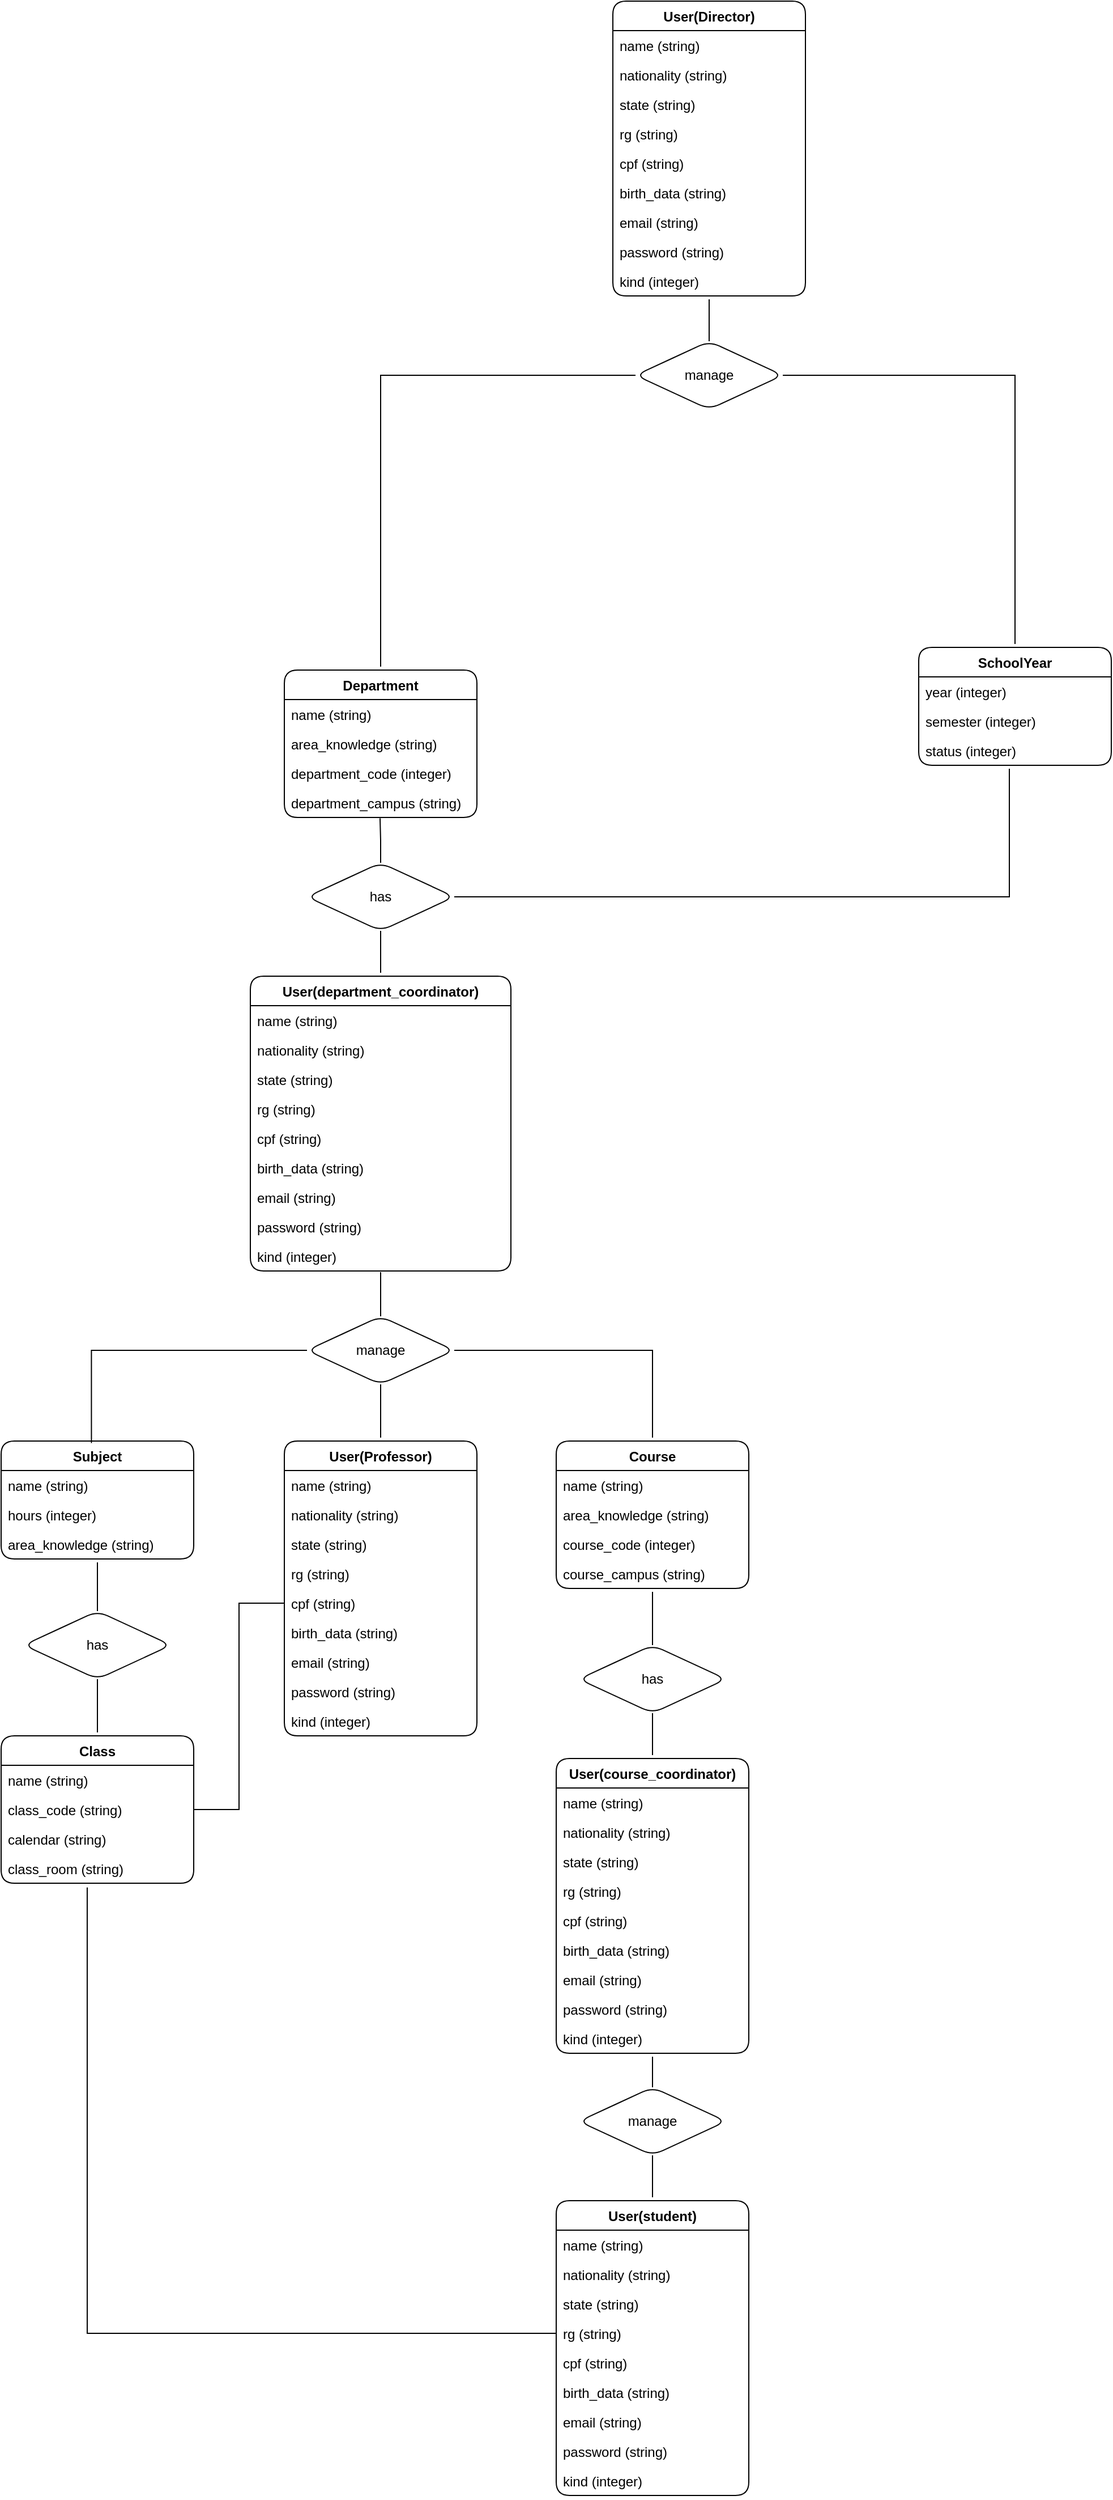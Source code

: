<mxfile version="17.1.3" type="gitlab">
  <diagram id="R2lEEEUBdFMjLlhIrx00" name="Page-1">
    <mxGraphModel dx="7090" dy="3385" grid="1" gridSize="10" guides="1" tooltips="1" connect="1" arrows="1" fold="1" page="1" pageScale="1" pageWidth="850" pageHeight="1100" math="0" shadow="0" extFonts="Permanent Marker^https://fonts.googleapis.com/css?family=Permanent+Marker">
      <root>
        <mxCell id="0" />
        <mxCell id="1" parent="0" />
        <mxCell id="RLwTHn5g89vVSfLyBo9W-1" style="edgeStyle=orthogonalEdgeStyle;rounded=0;orthogonalLoop=1;jettySize=auto;html=1;entryX=0.5;entryY=1;entryDx=0;entryDy=0;endArrow=none;endFill=0;" parent="1" source="RLwTHn5g89vVSfLyBo9W-3" target="RLwTHn5g89vVSfLyBo9W-43" edge="1">
          <mxGeometry relative="1" as="geometry" />
        </mxCell>
        <mxCell id="RLwTHn5g89vVSfLyBo9W-2" style="edgeStyle=orthogonalEdgeStyle;rounded=0;orthogonalLoop=1;jettySize=auto;html=1;endArrow=none;endFill=0;" parent="1" source="RLwTHn5g89vVSfLyBo9W-3" target="RLwTHn5g89vVSfLyBo9W-86" edge="1">
          <mxGeometry relative="1" as="geometry">
            <mxPoint x="-55" y="1940" as="targetPoint" />
          </mxGeometry>
        </mxCell>
        <mxCell id="RLwTHn5g89vVSfLyBo9W-3" value="User(course_coordinator)" style="swimlane;fontStyle=1;childLayout=stackLayout;horizontal=1;startSize=26;fillColor=none;horizontalStack=0;resizeParent=1;resizeParentMax=0;resizeLast=0;collapsible=1;marginBottom=0;verticalAlign=middle;perimeterSpacing=3;rounded=1;glass=0;shadow=0;sketch=0;" parent="1" vertex="1">
          <mxGeometry x="-140" y="1620" width="170" height="260" as="geometry">
            <mxRectangle x="-810" y="50" width="100" height="30" as="alternateBounds" />
          </mxGeometry>
        </mxCell>
        <mxCell id="RLwTHn5g89vVSfLyBo9W-4" value="name (string)" style="text;strokeColor=none;fillColor=none;align=left;verticalAlign=top;spacingLeft=4;spacingRight=4;overflow=hidden;rotatable=0;points=[[0,0.5],[1,0.5]];portConstraint=eastwest;" parent="RLwTHn5g89vVSfLyBo9W-3" vertex="1">
          <mxGeometry y="26" width="170" height="26" as="geometry" />
        </mxCell>
        <mxCell id="RLwTHn5g89vVSfLyBo9W-5" value="nationality (string)" style="text;strokeColor=none;fillColor=none;align=left;verticalAlign=top;spacingLeft=4;spacingRight=4;overflow=hidden;rotatable=0;points=[[0,0.5],[1,0.5]];portConstraint=eastwest;" parent="RLwTHn5g89vVSfLyBo9W-3" vertex="1">
          <mxGeometry y="52" width="170" height="26" as="geometry" />
        </mxCell>
        <mxCell id="RLwTHn5g89vVSfLyBo9W-6" value="state (string)" style="text;strokeColor=none;fillColor=none;align=left;verticalAlign=top;spacingLeft=4;spacingRight=4;overflow=hidden;rotatable=0;points=[[0,0.5],[1,0.5]];portConstraint=eastwest;" parent="RLwTHn5g89vVSfLyBo9W-3" vertex="1">
          <mxGeometry y="78" width="170" height="26" as="geometry" />
        </mxCell>
        <mxCell id="RLwTHn5g89vVSfLyBo9W-7" value="rg (string)" style="text;strokeColor=none;fillColor=none;align=left;verticalAlign=top;spacingLeft=4;spacingRight=4;overflow=hidden;rotatable=0;points=[[0,0.5],[1,0.5]];portConstraint=eastwest;" parent="RLwTHn5g89vVSfLyBo9W-3" vertex="1">
          <mxGeometry y="104" width="170" height="26" as="geometry" />
        </mxCell>
        <mxCell id="RLwTHn5g89vVSfLyBo9W-8" value="cpf (string)" style="text;strokeColor=none;fillColor=none;align=left;verticalAlign=top;spacingLeft=4;spacingRight=4;overflow=hidden;rotatable=0;points=[[0,0.5],[1,0.5]];portConstraint=eastwest;" parent="RLwTHn5g89vVSfLyBo9W-3" vertex="1">
          <mxGeometry y="130" width="170" height="26" as="geometry" />
        </mxCell>
        <mxCell id="RLwTHn5g89vVSfLyBo9W-9" value="birth_data (string)" style="text;strokeColor=none;fillColor=none;align=left;verticalAlign=top;spacingLeft=4;spacingRight=4;overflow=hidden;rotatable=0;points=[[0,0.5],[1,0.5]];portConstraint=eastwest;" parent="RLwTHn5g89vVSfLyBo9W-3" vertex="1">
          <mxGeometry y="156" width="170" height="26" as="geometry" />
        </mxCell>
        <mxCell id="RLwTHn5g89vVSfLyBo9W-10" value="email (string)" style="text;strokeColor=none;fillColor=none;align=left;verticalAlign=top;spacingLeft=4;spacingRight=4;overflow=hidden;rotatable=0;points=[[0,0.5],[1,0.5]];portConstraint=eastwest;" parent="RLwTHn5g89vVSfLyBo9W-3" vertex="1">
          <mxGeometry y="182" width="170" height="26" as="geometry" />
        </mxCell>
        <mxCell id="RLwTHn5g89vVSfLyBo9W-11" value="password (string)" style="text;strokeColor=none;fillColor=none;align=left;verticalAlign=top;spacingLeft=4;spacingRight=4;overflow=hidden;rotatable=0;points=[[0,0.5],[1,0.5]];portConstraint=eastwest;" parent="RLwTHn5g89vVSfLyBo9W-3" vertex="1">
          <mxGeometry y="208" width="170" height="26" as="geometry" />
        </mxCell>
        <mxCell id="RLwTHn5g89vVSfLyBo9W-12" value="kind (integer)" style="text;strokeColor=none;fillColor=none;align=left;verticalAlign=top;spacingLeft=4;spacingRight=4;overflow=hidden;rotatable=0;points=[[0,0.5],[1,0.5]];portConstraint=eastwest;" parent="RLwTHn5g89vVSfLyBo9W-3" vertex="1">
          <mxGeometry y="234" width="170" height="26" as="geometry" />
        </mxCell>
        <mxCell id="RLwTHn5g89vVSfLyBo9W-13" style="edgeStyle=orthogonalEdgeStyle;rounded=0;orthogonalLoop=1;jettySize=auto;html=1;endArrow=none;endFill=0;" parent="1" source="RLwTHn5g89vVSfLyBo9W-14" target="RLwTHn5g89vVSfLyBo9W-43" edge="1">
          <mxGeometry relative="1" as="geometry">
            <mxPoint x="-215" y="1340" as="targetPoint" />
          </mxGeometry>
        </mxCell>
        <mxCell id="RLwTHn5g89vVSfLyBo9W-14" value="Course" style="swimlane;fontStyle=1;childLayout=stackLayout;horizontal=1;startSize=26;fillColor=none;horizontalStack=0;resizeParent=1;resizeParentMax=0;resizeLast=0;collapsible=1;marginBottom=0;verticalAlign=middle;perimeterSpacing=3;rounded=1;glass=0;shadow=0;sketch=0;" parent="1" vertex="1">
          <mxGeometry x="-140" y="1340" width="170" height="130" as="geometry">
            <mxRectangle x="-730" y="120" width="60" height="26" as="alternateBounds" />
          </mxGeometry>
        </mxCell>
        <mxCell id="RLwTHn5g89vVSfLyBo9W-15" value="name (string)" style="text;strokeColor=none;fillColor=none;align=left;verticalAlign=top;spacingLeft=4;spacingRight=4;overflow=hidden;rotatable=0;points=[[0,0.5],[1,0.5]];portConstraint=eastwest;" parent="RLwTHn5g89vVSfLyBo9W-14" vertex="1">
          <mxGeometry y="26" width="170" height="26" as="geometry" />
        </mxCell>
        <mxCell id="RLwTHn5g89vVSfLyBo9W-16" value="area_knowledge (string)" style="text;strokeColor=none;fillColor=none;align=left;verticalAlign=top;spacingLeft=4;spacingRight=4;overflow=hidden;rotatable=0;points=[[0,0.5],[1,0.5]];portConstraint=eastwest;" parent="RLwTHn5g89vVSfLyBo9W-14" vertex="1">
          <mxGeometry y="52" width="170" height="26" as="geometry" />
        </mxCell>
        <mxCell id="RLwTHn5g89vVSfLyBo9W-17" value="course_code (integer)" style="text;strokeColor=none;fillColor=none;align=left;verticalAlign=top;spacingLeft=4;spacingRight=4;overflow=hidden;rotatable=0;points=[[0,0.5],[1,0.5]];portConstraint=eastwest;" parent="RLwTHn5g89vVSfLyBo9W-14" vertex="1">
          <mxGeometry y="78" width="170" height="26" as="geometry" />
        </mxCell>
        <mxCell id="RLwTHn5g89vVSfLyBo9W-18" value="course_campus (string)" style="text;strokeColor=none;fillColor=none;align=left;verticalAlign=top;spacingLeft=4;spacingRight=4;overflow=hidden;rotatable=0;points=[[0,0.5],[1,0.5]];portConstraint=eastwest;" parent="RLwTHn5g89vVSfLyBo9W-14" vertex="1">
          <mxGeometry y="104" width="170" height="26" as="geometry" />
        </mxCell>
        <mxCell id="J4JI8BgiIcKV2Zqx2X6G-41" style="edgeStyle=orthogonalEdgeStyle;rounded=0;orthogonalLoop=1;jettySize=auto;html=1;entryX=1;entryY=0.5;entryDx=0;entryDy=0;endArrow=none;endFill=0;" edge="1" parent="1" source="RLwTHn5g89vVSfLyBo9W-20" target="RLwTHn5g89vVSfLyBo9W-72">
          <mxGeometry relative="1" as="geometry">
            <Array as="points">
              <mxPoint x="260" y="860" />
            </Array>
          </mxGeometry>
        </mxCell>
        <mxCell id="RLwTHn5g89vVSfLyBo9W-20" value="SchoolYear" style="swimlane;fontStyle=1;childLayout=stackLayout;horizontal=1;startSize=26;fillColor=none;horizontalStack=0;resizeParent=1;resizeParentMax=0;resizeLast=0;collapsible=1;marginBottom=0;verticalAlign=middle;perimeterSpacing=3;rounded=1;glass=0;shadow=0;sketch=0;" parent="1" vertex="1">
          <mxGeometry x="180" y="640" width="170" height="104" as="geometry">
            <mxRectangle x="-730" y="120" width="60" height="26" as="alternateBounds" />
          </mxGeometry>
        </mxCell>
        <mxCell id="RLwTHn5g89vVSfLyBo9W-21" value="year (integer)" style="text;strokeColor=none;fillColor=none;align=left;verticalAlign=top;spacingLeft=4;spacingRight=4;overflow=hidden;rotatable=0;points=[[0,0.5],[1,0.5]];portConstraint=eastwest;" parent="RLwTHn5g89vVSfLyBo9W-20" vertex="1">
          <mxGeometry y="26" width="170" height="26" as="geometry" />
        </mxCell>
        <mxCell id="RLwTHn5g89vVSfLyBo9W-22" value="semester (integer)" style="text;strokeColor=none;fillColor=none;align=left;verticalAlign=top;spacingLeft=4;spacingRight=4;overflow=hidden;rotatable=0;points=[[0,0.5],[1,0.5]];portConstraint=eastwest;" parent="RLwTHn5g89vVSfLyBo9W-20" vertex="1">
          <mxGeometry y="52" width="170" height="26" as="geometry" />
        </mxCell>
        <mxCell id="RLwTHn5g89vVSfLyBo9W-23" value="status (integer)" style="text;strokeColor=none;fillColor=none;align=left;verticalAlign=top;spacingLeft=4;spacingRight=4;overflow=hidden;rotatable=0;points=[[0,0.5],[1,0.5]];portConstraint=eastwest;" parent="RLwTHn5g89vVSfLyBo9W-20" vertex="1">
          <mxGeometry y="78" width="170" height="26" as="geometry" />
        </mxCell>
        <mxCell id="RLwTHn5g89vVSfLyBo9W-24" value="Department" style="swimlane;fontStyle=1;childLayout=stackLayout;horizontal=1;startSize=26;fillColor=none;horizontalStack=0;resizeParent=1;resizeParentMax=0;resizeLast=0;collapsible=1;marginBottom=0;verticalAlign=middle;perimeterSpacing=3;rounded=1;glass=0;shadow=0;sketch=0;" parent="1" vertex="1">
          <mxGeometry x="-380" y="660" width="170" height="130" as="geometry">
            <mxRectangle x="-810" y="50" width="100" height="30" as="alternateBounds" />
          </mxGeometry>
        </mxCell>
        <mxCell id="RLwTHn5g89vVSfLyBo9W-25" value="name (string)" style="text;strokeColor=none;fillColor=none;align=left;verticalAlign=top;spacingLeft=4;spacingRight=4;overflow=hidden;rotatable=0;points=[[0,0.5],[1,0.5]];portConstraint=eastwest;" parent="RLwTHn5g89vVSfLyBo9W-24" vertex="1">
          <mxGeometry y="26" width="170" height="26" as="geometry" />
        </mxCell>
        <mxCell id="RLwTHn5g89vVSfLyBo9W-26" value="area_knowledge (string)" style="text;strokeColor=none;fillColor=none;align=left;verticalAlign=top;spacingLeft=4;spacingRight=4;overflow=hidden;rotatable=0;points=[[0,0.5],[1,0.5]];portConstraint=eastwest;" parent="RLwTHn5g89vVSfLyBo9W-24" vertex="1">
          <mxGeometry y="52" width="170" height="26" as="geometry" />
        </mxCell>
        <mxCell id="RLwTHn5g89vVSfLyBo9W-27" value="department_code (integer)" style="text;strokeColor=none;fillColor=none;align=left;verticalAlign=top;spacingLeft=4;spacingRight=4;overflow=hidden;rotatable=0;points=[[0,0.5],[1,0.5]];portConstraint=eastwest;" parent="RLwTHn5g89vVSfLyBo9W-24" vertex="1">
          <mxGeometry y="78" width="170" height="26" as="geometry" />
        </mxCell>
        <mxCell id="RLwTHn5g89vVSfLyBo9W-28" value="department_campus (string)" style="text;strokeColor=none;fillColor=none;align=left;verticalAlign=top;spacingLeft=4;spacingRight=4;overflow=hidden;rotatable=0;points=[[0,0.5],[1,0.5]];portConstraint=eastwest;" parent="RLwTHn5g89vVSfLyBo9W-24" vertex="1">
          <mxGeometry y="104" width="170" height="26" as="geometry" />
        </mxCell>
        <mxCell id="RLwTHn5g89vVSfLyBo9W-29" style="edgeStyle=orthogonalEdgeStyle;rounded=0;orthogonalLoop=1;jettySize=auto;html=1;endArrow=none;endFill=0;" parent="1" source="RLwTHn5g89vVSfLyBo9W-30" target="RLwTHn5g89vVSfLyBo9W-84" edge="1">
          <mxGeometry relative="1" as="geometry">
            <mxPoint x="-545" y="1480" as="targetPoint" />
          </mxGeometry>
        </mxCell>
        <mxCell id="RLwTHn5g89vVSfLyBo9W-30" value="Subject" style="swimlane;fontStyle=1;childLayout=stackLayout;horizontal=1;startSize=26;fillColor=none;horizontalStack=0;resizeParent=1;resizeParentMax=0;resizeLast=0;collapsible=1;marginBottom=0;verticalAlign=middle;perimeterSpacing=3;rounded=1;glass=0;shadow=0;sketch=0;" parent="1" vertex="1">
          <mxGeometry x="-630" y="1340" width="170" height="104" as="geometry">
            <mxRectangle x="-810" y="50" width="100" height="30" as="alternateBounds" />
          </mxGeometry>
        </mxCell>
        <mxCell id="RLwTHn5g89vVSfLyBo9W-31" value="name (string)" style="text;strokeColor=none;fillColor=none;align=left;verticalAlign=top;spacingLeft=4;spacingRight=4;overflow=hidden;rotatable=0;points=[[0,0.5],[1,0.5]];portConstraint=eastwest;" parent="RLwTHn5g89vVSfLyBo9W-30" vertex="1">
          <mxGeometry y="26" width="170" height="26" as="geometry" />
        </mxCell>
        <mxCell id="RLwTHn5g89vVSfLyBo9W-32" value="hours (integer)" style="text;strokeColor=none;fillColor=none;align=left;verticalAlign=top;spacingLeft=4;spacingRight=4;overflow=hidden;rotatable=0;points=[[0,0.5],[1,0.5]];portConstraint=eastwest;" parent="RLwTHn5g89vVSfLyBo9W-30" vertex="1">
          <mxGeometry y="52" width="170" height="26" as="geometry" />
        </mxCell>
        <mxCell id="RLwTHn5g89vVSfLyBo9W-33" value="area_knowledge (string)" style="text;strokeColor=none;fillColor=none;align=left;verticalAlign=top;spacingLeft=4;spacingRight=4;overflow=hidden;rotatable=0;points=[[0,0.5],[1,0.5]];portConstraint=eastwest;" parent="RLwTHn5g89vVSfLyBo9W-30" vertex="1">
          <mxGeometry y="78" width="170" height="26" as="geometry" />
        </mxCell>
        <mxCell id="RLwTHn5g89vVSfLyBo9W-34" value="Class" style="swimlane;fontStyle=1;childLayout=stackLayout;horizontal=1;startSize=26;fillColor=none;horizontalStack=0;resizeParent=1;resizeParentMax=0;resizeLast=0;collapsible=1;marginBottom=0;verticalAlign=middle;perimeterSpacing=3;rounded=1;glass=0;shadow=0;sketch=0;" parent="1" vertex="1">
          <mxGeometry x="-630" y="1600" width="170" height="130" as="geometry">
            <mxRectangle x="-810" y="50" width="100" height="30" as="alternateBounds" />
          </mxGeometry>
        </mxCell>
        <mxCell id="RLwTHn5g89vVSfLyBo9W-35" value="name (string)" style="text;strokeColor=none;fillColor=none;align=left;verticalAlign=top;spacingLeft=4;spacingRight=4;overflow=hidden;rotatable=0;points=[[0,0.5],[1,0.5]];portConstraint=eastwest;" parent="RLwTHn5g89vVSfLyBo9W-34" vertex="1">
          <mxGeometry y="26" width="170" height="26" as="geometry" />
        </mxCell>
        <mxCell id="RLwTHn5g89vVSfLyBo9W-36" value="class_code (string)" style="text;strokeColor=none;fillColor=none;align=left;verticalAlign=top;spacingLeft=4;spacingRight=4;overflow=hidden;rotatable=0;points=[[0,0.5],[1,0.5]];portConstraint=eastwest;" parent="RLwTHn5g89vVSfLyBo9W-34" vertex="1">
          <mxGeometry y="52" width="170" height="26" as="geometry" />
        </mxCell>
        <mxCell id="RLwTHn5g89vVSfLyBo9W-37" value="calendar (string)" style="text;strokeColor=none;fillColor=none;align=left;verticalAlign=top;spacingLeft=4;spacingRight=4;overflow=hidden;rotatable=0;points=[[0,0.5],[1,0.5]];portConstraint=eastwest;" parent="RLwTHn5g89vVSfLyBo9W-34" vertex="1">
          <mxGeometry y="78" width="170" height="26" as="geometry" />
        </mxCell>
        <mxCell id="RLwTHn5g89vVSfLyBo9W-38" value="class_room (string)" style="text;strokeColor=none;fillColor=none;align=left;verticalAlign=top;spacingLeft=4;spacingRight=4;overflow=hidden;rotatable=0;points=[[0,0.5],[1,0.5]];portConstraint=eastwest;" parent="RLwTHn5g89vVSfLyBo9W-34" vertex="1">
          <mxGeometry y="104" width="170" height="26" as="geometry" />
        </mxCell>
        <mxCell id="RLwTHn5g89vVSfLyBo9W-39" style="edgeStyle=orthogonalEdgeStyle;rounded=0;orthogonalLoop=1;jettySize=auto;html=1;entryX=0.5;entryY=0;entryDx=0;entryDy=0;endArrow=none;endFill=0;" parent="1" source="RLwTHn5g89vVSfLyBo9W-42" target="RLwTHn5g89vVSfLyBo9W-58" edge="1">
          <mxGeometry relative="1" as="geometry" />
        </mxCell>
        <mxCell id="RLwTHn5g89vVSfLyBo9W-40" style="edgeStyle=orthogonalEdgeStyle;rounded=0;orthogonalLoop=1;jettySize=auto;html=1;entryX=0.47;entryY=0.043;entryDx=0;entryDy=0;entryPerimeter=0;endArrow=none;endFill=0;exitX=0;exitY=0.5;exitDx=0;exitDy=0;" parent="1" source="RLwTHn5g89vVSfLyBo9W-42" target="RLwTHn5g89vVSfLyBo9W-30" edge="1">
          <mxGeometry relative="1" as="geometry" />
        </mxCell>
        <mxCell id="RLwTHn5g89vVSfLyBo9W-41" style="edgeStyle=orthogonalEdgeStyle;rounded=0;orthogonalLoop=1;jettySize=auto;html=1;entryX=0.5;entryY=1.038;entryDx=0;entryDy=0;entryPerimeter=0;endArrow=none;endFill=0;" parent="1" source="RLwTHn5g89vVSfLyBo9W-42" target="RLwTHn5g89vVSfLyBo9W-82" edge="1">
          <mxGeometry relative="1" as="geometry" />
        </mxCell>
        <mxCell id="J4JI8BgiIcKV2Zqx2X6G-38" style="edgeStyle=orthogonalEdgeStyle;rounded=0;orthogonalLoop=1;jettySize=auto;html=1;entryX=0.5;entryY=0;entryDx=0;entryDy=0;endArrow=none;endFill=0;" edge="1" parent="1" source="RLwTHn5g89vVSfLyBo9W-42" target="RLwTHn5g89vVSfLyBo9W-14">
          <mxGeometry relative="1" as="geometry" />
        </mxCell>
        <mxCell id="RLwTHn5g89vVSfLyBo9W-42" value="manage" style="rhombus;whiteSpace=wrap;html=1;rounded=1;shadow=0;glass=0;sketch=0;strokeColor=default;fillColor=none;" parent="1" vertex="1">
          <mxGeometry x="-360" y="1230" width="130" height="60" as="geometry" />
        </mxCell>
        <mxCell id="RLwTHn5g89vVSfLyBo9W-43" value="has" style="rhombus;whiteSpace=wrap;html=1;rounded=1;shadow=0;glass=0;sketch=0;strokeColor=default;fillColor=none;" parent="1" vertex="1">
          <mxGeometry x="-120" y="1520" width="130" height="60" as="geometry" />
        </mxCell>
        <mxCell id="RLwTHn5g89vVSfLyBo9W-47" style="edgeStyle=orthogonalEdgeStyle;rounded=0;orthogonalLoop=1;jettySize=auto;html=1;endArrow=none;endFill=0;" parent="1" source="RLwTHn5g89vVSfLyBo9W-48" target="RLwTHn5g89vVSfLyBo9W-69" edge="1">
          <mxGeometry relative="1" as="geometry">
            <mxPoint x="-5" y="380" as="targetPoint" />
          </mxGeometry>
        </mxCell>
        <mxCell id="RLwTHn5g89vVSfLyBo9W-48" value="User(Director)" style="swimlane;fontStyle=1;childLayout=stackLayout;horizontal=1;startSize=26;fillColor=none;horizontalStack=0;resizeParent=1;resizeParentMax=0;resizeLast=0;collapsible=1;marginBottom=0;verticalAlign=middle;perimeterSpacing=3;rounded=1;glass=0;shadow=0;sketch=0;" parent="1" vertex="1">
          <mxGeometry x="-90" y="70" width="170" height="260" as="geometry">
            <mxRectangle x="-810" y="50" width="100" height="30" as="alternateBounds" />
          </mxGeometry>
        </mxCell>
        <mxCell id="RLwTHn5g89vVSfLyBo9W-49" value="name (string)" style="text;strokeColor=none;fillColor=none;align=left;verticalAlign=top;spacingLeft=4;spacingRight=4;overflow=hidden;rotatable=0;points=[[0,0.5],[1,0.5]];portConstraint=eastwest;" parent="RLwTHn5g89vVSfLyBo9W-48" vertex="1">
          <mxGeometry y="26" width="170" height="26" as="geometry" />
        </mxCell>
        <mxCell id="RLwTHn5g89vVSfLyBo9W-50" value="nationality (string)" style="text;strokeColor=none;fillColor=none;align=left;verticalAlign=top;spacingLeft=4;spacingRight=4;overflow=hidden;rotatable=0;points=[[0,0.5],[1,0.5]];portConstraint=eastwest;" parent="RLwTHn5g89vVSfLyBo9W-48" vertex="1">
          <mxGeometry y="52" width="170" height="26" as="geometry" />
        </mxCell>
        <mxCell id="RLwTHn5g89vVSfLyBo9W-51" value="state (string)" style="text;strokeColor=none;fillColor=none;align=left;verticalAlign=top;spacingLeft=4;spacingRight=4;overflow=hidden;rotatable=0;points=[[0,0.5],[1,0.5]];portConstraint=eastwest;" parent="RLwTHn5g89vVSfLyBo9W-48" vertex="1">
          <mxGeometry y="78" width="170" height="26" as="geometry" />
        </mxCell>
        <mxCell id="RLwTHn5g89vVSfLyBo9W-52" value="rg (string)" style="text;strokeColor=none;fillColor=none;align=left;verticalAlign=top;spacingLeft=4;spacingRight=4;overflow=hidden;rotatable=0;points=[[0,0.5],[1,0.5]];portConstraint=eastwest;" parent="RLwTHn5g89vVSfLyBo9W-48" vertex="1">
          <mxGeometry y="104" width="170" height="26" as="geometry" />
        </mxCell>
        <mxCell id="RLwTHn5g89vVSfLyBo9W-53" value="cpf (string)" style="text;strokeColor=none;fillColor=none;align=left;verticalAlign=top;spacingLeft=4;spacingRight=4;overflow=hidden;rotatable=0;points=[[0,0.5],[1,0.5]];portConstraint=eastwest;" parent="RLwTHn5g89vVSfLyBo9W-48" vertex="1">
          <mxGeometry y="130" width="170" height="26" as="geometry" />
        </mxCell>
        <mxCell id="RLwTHn5g89vVSfLyBo9W-54" value="birth_data (string)" style="text;strokeColor=none;fillColor=none;align=left;verticalAlign=top;spacingLeft=4;spacingRight=4;overflow=hidden;rotatable=0;points=[[0,0.5],[1,0.5]];portConstraint=eastwest;" parent="RLwTHn5g89vVSfLyBo9W-48" vertex="1">
          <mxGeometry y="156" width="170" height="26" as="geometry" />
        </mxCell>
        <mxCell id="RLwTHn5g89vVSfLyBo9W-55" value="email (string)" style="text;strokeColor=none;fillColor=none;align=left;verticalAlign=top;spacingLeft=4;spacingRight=4;overflow=hidden;rotatable=0;points=[[0,0.5],[1,0.5]];portConstraint=eastwest;" parent="RLwTHn5g89vVSfLyBo9W-48" vertex="1">
          <mxGeometry y="182" width="170" height="26" as="geometry" />
        </mxCell>
        <mxCell id="RLwTHn5g89vVSfLyBo9W-56" value="password (string)" style="text;strokeColor=none;fillColor=none;align=left;verticalAlign=top;spacingLeft=4;spacingRight=4;overflow=hidden;rotatable=0;points=[[0,0.5],[1,0.5]];portConstraint=eastwest;" parent="RLwTHn5g89vVSfLyBo9W-48" vertex="1">
          <mxGeometry y="208" width="170" height="26" as="geometry" />
        </mxCell>
        <mxCell id="RLwTHn5g89vVSfLyBo9W-57" value="kind (integer)" style="text;strokeColor=none;fillColor=none;align=left;verticalAlign=top;spacingLeft=4;spacingRight=4;overflow=hidden;rotatable=0;points=[[0,0.5],[1,0.5]];portConstraint=eastwest;" parent="RLwTHn5g89vVSfLyBo9W-48" vertex="1">
          <mxGeometry y="234" width="170" height="26" as="geometry" />
        </mxCell>
        <mxCell id="RLwTHn5g89vVSfLyBo9W-58" value="User(Professor)" style="swimlane;fontStyle=1;childLayout=stackLayout;horizontal=1;startSize=26;fillColor=none;horizontalStack=0;resizeParent=1;resizeParentMax=0;resizeLast=0;collapsible=1;marginBottom=0;verticalAlign=middle;perimeterSpacing=3;rounded=1;glass=0;shadow=0;sketch=0;" parent="1" vertex="1">
          <mxGeometry x="-380" y="1340" width="170" height="260" as="geometry">
            <mxRectangle x="-810" y="50" width="100" height="30" as="alternateBounds" />
          </mxGeometry>
        </mxCell>
        <mxCell id="RLwTHn5g89vVSfLyBo9W-59" value="name (string)" style="text;strokeColor=none;fillColor=none;align=left;verticalAlign=top;spacingLeft=4;spacingRight=4;overflow=hidden;rotatable=0;points=[[0,0.5],[1,0.5]];portConstraint=eastwest;" parent="RLwTHn5g89vVSfLyBo9W-58" vertex="1">
          <mxGeometry y="26" width="170" height="26" as="geometry" />
        </mxCell>
        <mxCell id="RLwTHn5g89vVSfLyBo9W-60" value="nationality (string)" style="text;strokeColor=none;fillColor=none;align=left;verticalAlign=top;spacingLeft=4;spacingRight=4;overflow=hidden;rotatable=0;points=[[0,0.5],[1,0.5]];portConstraint=eastwest;" parent="RLwTHn5g89vVSfLyBo9W-58" vertex="1">
          <mxGeometry y="52" width="170" height="26" as="geometry" />
        </mxCell>
        <mxCell id="RLwTHn5g89vVSfLyBo9W-61" value="state (string)" style="text;strokeColor=none;fillColor=none;align=left;verticalAlign=top;spacingLeft=4;spacingRight=4;overflow=hidden;rotatable=0;points=[[0,0.5],[1,0.5]];portConstraint=eastwest;" parent="RLwTHn5g89vVSfLyBo9W-58" vertex="1">
          <mxGeometry y="78" width="170" height="26" as="geometry" />
        </mxCell>
        <mxCell id="RLwTHn5g89vVSfLyBo9W-62" value="rg (string)" style="text;strokeColor=none;fillColor=none;align=left;verticalAlign=top;spacingLeft=4;spacingRight=4;overflow=hidden;rotatable=0;points=[[0,0.5],[1,0.5]];portConstraint=eastwest;" parent="RLwTHn5g89vVSfLyBo9W-58" vertex="1">
          <mxGeometry y="104" width="170" height="26" as="geometry" />
        </mxCell>
        <mxCell id="RLwTHn5g89vVSfLyBo9W-63" value="cpf (string)" style="text;strokeColor=none;fillColor=none;align=left;verticalAlign=top;spacingLeft=4;spacingRight=4;overflow=hidden;rotatable=0;points=[[0,0.5],[1,0.5]];portConstraint=eastwest;" parent="RLwTHn5g89vVSfLyBo9W-58" vertex="1">
          <mxGeometry y="130" width="170" height="26" as="geometry" />
        </mxCell>
        <mxCell id="RLwTHn5g89vVSfLyBo9W-64" value="birth_data (string)" style="text;strokeColor=none;fillColor=none;align=left;verticalAlign=top;spacingLeft=4;spacingRight=4;overflow=hidden;rotatable=0;points=[[0,0.5],[1,0.5]];portConstraint=eastwest;" parent="RLwTHn5g89vVSfLyBo9W-58" vertex="1">
          <mxGeometry y="156" width="170" height="26" as="geometry" />
        </mxCell>
        <mxCell id="RLwTHn5g89vVSfLyBo9W-65" value="email (string)" style="text;strokeColor=none;fillColor=none;align=left;verticalAlign=top;spacingLeft=4;spacingRight=4;overflow=hidden;rotatable=0;points=[[0,0.5],[1,0.5]];portConstraint=eastwest;" parent="RLwTHn5g89vVSfLyBo9W-58" vertex="1">
          <mxGeometry y="182" width="170" height="26" as="geometry" />
        </mxCell>
        <mxCell id="RLwTHn5g89vVSfLyBo9W-66" value="password (string)" style="text;strokeColor=none;fillColor=none;align=left;verticalAlign=top;spacingLeft=4;spacingRight=4;overflow=hidden;rotatable=0;points=[[0,0.5],[1,0.5]];portConstraint=eastwest;" parent="RLwTHn5g89vVSfLyBo9W-58" vertex="1">
          <mxGeometry y="208" width="170" height="26" as="geometry" />
        </mxCell>
        <mxCell id="RLwTHn5g89vVSfLyBo9W-67" value="kind (integer)" style="text;strokeColor=none;fillColor=none;align=left;verticalAlign=top;spacingLeft=4;spacingRight=4;overflow=hidden;rotatable=0;points=[[0,0.5],[1,0.5]];portConstraint=eastwest;" parent="RLwTHn5g89vVSfLyBo9W-58" vertex="1">
          <mxGeometry y="234" width="170" height="26" as="geometry" />
        </mxCell>
        <mxCell id="J4JI8BgiIcKV2Zqx2X6G-33" style="edgeStyle=orthogonalEdgeStyle;rounded=0;orthogonalLoop=1;jettySize=auto;html=1;entryX=0.5;entryY=0;entryDx=0;entryDy=0;endArrow=none;endFill=0;" edge="1" parent="1" source="RLwTHn5g89vVSfLyBo9W-69" target="RLwTHn5g89vVSfLyBo9W-24">
          <mxGeometry relative="1" as="geometry" />
        </mxCell>
        <mxCell id="J4JI8BgiIcKV2Zqx2X6G-37" style="edgeStyle=orthogonalEdgeStyle;rounded=0;orthogonalLoop=1;jettySize=auto;html=1;endArrow=none;endFill=0;" edge="1" parent="1" source="RLwTHn5g89vVSfLyBo9W-69" target="RLwTHn5g89vVSfLyBo9W-20">
          <mxGeometry relative="1" as="geometry" />
        </mxCell>
        <mxCell id="RLwTHn5g89vVSfLyBo9W-69" value="manage" style="rhombus;whiteSpace=wrap;html=1;rounded=1;shadow=0;glass=0;sketch=0;strokeColor=default;fillColor=none;" parent="1" vertex="1">
          <mxGeometry x="-70" y="370" width="130" height="60" as="geometry" />
        </mxCell>
        <mxCell id="RLwTHn5g89vVSfLyBo9W-70" style="edgeStyle=orthogonalEdgeStyle;rounded=0;orthogonalLoop=1;jettySize=auto;html=1;entryX=0.497;entryY=1.026;entryDx=0;entryDy=0;entryPerimeter=0;endArrow=none;endFill=0;" parent="1" source="RLwTHn5g89vVSfLyBo9W-72" target="RLwTHn5g89vVSfLyBo9W-28" edge="1">
          <mxGeometry relative="1" as="geometry" />
        </mxCell>
        <mxCell id="RLwTHn5g89vVSfLyBo9W-71" style="edgeStyle=orthogonalEdgeStyle;rounded=0;orthogonalLoop=1;jettySize=auto;html=1;entryX=0.5;entryY=0;entryDx=0;entryDy=0;endArrow=none;endFill=0;" parent="1" source="RLwTHn5g89vVSfLyBo9W-72" target="RLwTHn5g89vVSfLyBo9W-73" edge="1">
          <mxGeometry relative="1" as="geometry" />
        </mxCell>
        <mxCell id="RLwTHn5g89vVSfLyBo9W-72" value="has" style="rhombus;whiteSpace=wrap;html=1;rounded=1;shadow=0;glass=0;sketch=0;strokeColor=default;fillColor=none;" parent="1" vertex="1">
          <mxGeometry x="-360" y="830" width="130" height="60" as="geometry" />
        </mxCell>
        <mxCell id="RLwTHn5g89vVSfLyBo9W-73" value="User(department_coordinator)" style="swimlane;fontStyle=1;childLayout=stackLayout;horizontal=1;startSize=26;fillColor=none;horizontalStack=0;resizeParent=1;resizeParentMax=0;resizeLast=0;collapsible=1;marginBottom=0;verticalAlign=middle;perimeterSpacing=3;rounded=1;glass=0;shadow=0;sketch=0;" parent="1" vertex="1">
          <mxGeometry x="-410" y="930" width="230" height="260" as="geometry">
            <mxRectangle x="-810" y="50" width="100" height="30" as="alternateBounds" />
          </mxGeometry>
        </mxCell>
        <mxCell id="RLwTHn5g89vVSfLyBo9W-74" value="name (string)" style="text;strokeColor=none;fillColor=none;align=left;verticalAlign=top;spacingLeft=4;spacingRight=4;overflow=hidden;rotatable=0;points=[[0,0.5],[1,0.5]];portConstraint=eastwest;" parent="RLwTHn5g89vVSfLyBo9W-73" vertex="1">
          <mxGeometry y="26" width="230" height="26" as="geometry" />
        </mxCell>
        <mxCell id="RLwTHn5g89vVSfLyBo9W-75" value="nationality (string)" style="text;strokeColor=none;fillColor=none;align=left;verticalAlign=top;spacingLeft=4;spacingRight=4;overflow=hidden;rotatable=0;points=[[0,0.5],[1,0.5]];portConstraint=eastwest;" parent="RLwTHn5g89vVSfLyBo9W-73" vertex="1">
          <mxGeometry y="52" width="230" height="26" as="geometry" />
        </mxCell>
        <mxCell id="RLwTHn5g89vVSfLyBo9W-76" value="state (string)" style="text;strokeColor=none;fillColor=none;align=left;verticalAlign=top;spacingLeft=4;spacingRight=4;overflow=hidden;rotatable=0;points=[[0,0.5],[1,0.5]];portConstraint=eastwest;" parent="RLwTHn5g89vVSfLyBo9W-73" vertex="1">
          <mxGeometry y="78" width="230" height="26" as="geometry" />
        </mxCell>
        <mxCell id="RLwTHn5g89vVSfLyBo9W-77" value="rg (string)" style="text;strokeColor=none;fillColor=none;align=left;verticalAlign=top;spacingLeft=4;spacingRight=4;overflow=hidden;rotatable=0;points=[[0,0.5],[1,0.5]];portConstraint=eastwest;" parent="RLwTHn5g89vVSfLyBo9W-73" vertex="1">
          <mxGeometry y="104" width="230" height="26" as="geometry" />
        </mxCell>
        <mxCell id="RLwTHn5g89vVSfLyBo9W-78" value="cpf (string)" style="text;strokeColor=none;fillColor=none;align=left;verticalAlign=top;spacingLeft=4;spacingRight=4;overflow=hidden;rotatable=0;points=[[0,0.5],[1,0.5]];portConstraint=eastwest;" parent="RLwTHn5g89vVSfLyBo9W-73" vertex="1">
          <mxGeometry y="130" width="230" height="26" as="geometry" />
        </mxCell>
        <mxCell id="RLwTHn5g89vVSfLyBo9W-79" value="birth_data (string)" style="text;strokeColor=none;fillColor=none;align=left;verticalAlign=top;spacingLeft=4;spacingRight=4;overflow=hidden;rotatable=0;points=[[0,0.5],[1,0.5]];portConstraint=eastwest;" parent="RLwTHn5g89vVSfLyBo9W-73" vertex="1">
          <mxGeometry y="156" width="230" height="26" as="geometry" />
        </mxCell>
        <mxCell id="RLwTHn5g89vVSfLyBo9W-80" value="email (string)" style="text;strokeColor=none;fillColor=none;align=left;verticalAlign=top;spacingLeft=4;spacingRight=4;overflow=hidden;rotatable=0;points=[[0,0.5],[1,0.5]];portConstraint=eastwest;" parent="RLwTHn5g89vVSfLyBo9W-73" vertex="1">
          <mxGeometry y="182" width="230" height="26" as="geometry" />
        </mxCell>
        <mxCell id="RLwTHn5g89vVSfLyBo9W-81" value="password (string)" style="text;strokeColor=none;fillColor=none;align=left;verticalAlign=top;spacingLeft=4;spacingRight=4;overflow=hidden;rotatable=0;points=[[0,0.5],[1,0.5]];portConstraint=eastwest;" parent="RLwTHn5g89vVSfLyBo9W-73" vertex="1">
          <mxGeometry y="208" width="230" height="26" as="geometry" />
        </mxCell>
        <mxCell id="RLwTHn5g89vVSfLyBo9W-82" value="kind (integer)" style="text;strokeColor=none;fillColor=none;align=left;verticalAlign=top;spacingLeft=4;spacingRight=4;overflow=hidden;rotatable=0;points=[[0,0.5],[1,0.5]];portConstraint=eastwest;" parent="RLwTHn5g89vVSfLyBo9W-73" vertex="1">
          <mxGeometry y="234" width="230" height="26" as="geometry" />
        </mxCell>
        <mxCell id="RLwTHn5g89vVSfLyBo9W-83" style="edgeStyle=orthogonalEdgeStyle;rounded=0;orthogonalLoop=1;jettySize=auto;html=1;entryX=0.5;entryY=0;entryDx=0;entryDy=0;endArrow=none;endFill=0;" parent="1" source="RLwTHn5g89vVSfLyBo9W-84" target="RLwTHn5g89vVSfLyBo9W-34" edge="1">
          <mxGeometry relative="1" as="geometry" />
        </mxCell>
        <mxCell id="RLwTHn5g89vVSfLyBo9W-84" value="has" style="rhombus;whiteSpace=wrap;html=1;rounded=1;shadow=0;glass=0;sketch=0;strokeColor=default;fillColor=none;" parent="1" vertex="1">
          <mxGeometry x="-610" y="1490" width="130" height="60" as="geometry" />
        </mxCell>
        <mxCell id="RLwTHn5g89vVSfLyBo9W-85" style="edgeStyle=orthogonalEdgeStyle;rounded=0;orthogonalLoop=1;jettySize=auto;html=1;endArrow=none;endFill=0;entryX=0.5;entryY=0;entryDx=0;entryDy=0;" parent="1" source="RLwTHn5g89vVSfLyBo9W-86" edge="1" target="RLwTHn5g89vVSfLyBo9W-87">
          <mxGeometry relative="1" as="geometry">
            <mxPoint x="-55" y="2020" as="targetPoint" />
          </mxGeometry>
        </mxCell>
        <mxCell id="RLwTHn5g89vVSfLyBo9W-86" value="manage" style="rhombus;whiteSpace=wrap;html=1;rounded=1;shadow=0;glass=0;sketch=0;strokeColor=default;fillColor=none;" parent="1" vertex="1">
          <mxGeometry x="-120" y="1910" width="130" height="60" as="geometry" />
        </mxCell>
        <mxCell id="RLwTHn5g89vVSfLyBo9W-87" value="User(student)" style="swimlane;fontStyle=1;childLayout=stackLayout;horizontal=1;startSize=26;fillColor=none;horizontalStack=0;resizeParent=1;resizeParentMax=0;resizeLast=0;collapsible=1;marginBottom=0;verticalAlign=middle;perimeterSpacing=3;rounded=1;glass=0;shadow=0;sketch=0;" parent="1" vertex="1">
          <mxGeometry x="-140" y="2010" width="170" height="260" as="geometry">
            <mxRectangle x="-810" y="50" width="100" height="30" as="alternateBounds" />
          </mxGeometry>
        </mxCell>
        <mxCell id="RLwTHn5g89vVSfLyBo9W-88" value="name (string)" style="text;strokeColor=none;fillColor=none;align=left;verticalAlign=top;spacingLeft=4;spacingRight=4;overflow=hidden;rotatable=0;points=[[0,0.5],[1,0.5]];portConstraint=eastwest;" parent="RLwTHn5g89vVSfLyBo9W-87" vertex="1">
          <mxGeometry y="26" width="170" height="26" as="geometry" />
        </mxCell>
        <mxCell id="RLwTHn5g89vVSfLyBo9W-89" value="nationality (string)" style="text;strokeColor=none;fillColor=none;align=left;verticalAlign=top;spacingLeft=4;spacingRight=4;overflow=hidden;rotatable=0;points=[[0,0.5],[1,0.5]];portConstraint=eastwest;" parent="RLwTHn5g89vVSfLyBo9W-87" vertex="1">
          <mxGeometry y="52" width="170" height="26" as="geometry" />
        </mxCell>
        <mxCell id="RLwTHn5g89vVSfLyBo9W-90" value="state (string)" style="text;strokeColor=none;fillColor=none;align=left;verticalAlign=top;spacingLeft=4;spacingRight=4;overflow=hidden;rotatable=0;points=[[0,0.5],[1,0.5]];portConstraint=eastwest;" parent="RLwTHn5g89vVSfLyBo9W-87" vertex="1">
          <mxGeometry y="78" width="170" height="26" as="geometry" />
        </mxCell>
        <mxCell id="RLwTHn5g89vVSfLyBo9W-91" value="rg (string)" style="text;strokeColor=none;fillColor=none;align=left;verticalAlign=top;spacingLeft=4;spacingRight=4;overflow=hidden;rotatable=0;points=[[0,0.5],[1,0.5]];portConstraint=eastwest;" parent="RLwTHn5g89vVSfLyBo9W-87" vertex="1">
          <mxGeometry y="104" width="170" height="26" as="geometry" />
        </mxCell>
        <mxCell id="RLwTHn5g89vVSfLyBo9W-92" value="cpf (string)" style="text;strokeColor=none;fillColor=none;align=left;verticalAlign=top;spacingLeft=4;spacingRight=4;overflow=hidden;rotatable=0;points=[[0,0.5],[1,0.5]];portConstraint=eastwest;" parent="RLwTHn5g89vVSfLyBo9W-87" vertex="1">
          <mxGeometry y="130" width="170" height="26" as="geometry" />
        </mxCell>
        <mxCell id="RLwTHn5g89vVSfLyBo9W-93" value="birth_data (string)" style="text;strokeColor=none;fillColor=none;align=left;verticalAlign=top;spacingLeft=4;spacingRight=4;overflow=hidden;rotatable=0;points=[[0,0.5],[1,0.5]];portConstraint=eastwest;" parent="RLwTHn5g89vVSfLyBo9W-87" vertex="1">
          <mxGeometry y="156" width="170" height="26" as="geometry" />
        </mxCell>
        <mxCell id="RLwTHn5g89vVSfLyBo9W-94" value="email (string)" style="text;strokeColor=none;fillColor=none;align=left;verticalAlign=top;spacingLeft=4;spacingRight=4;overflow=hidden;rotatable=0;points=[[0,0.5],[1,0.5]];portConstraint=eastwest;" parent="RLwTHn5g89vVSfLyBo9W-87" vertex="1">
          <mxGeometry y="182" width="170" height="26" as="geometry" />
        </mxCell>
        <mxCell id="RLwTHn5g89vVSfLyBo9W-95" value="password (string)" style="text;strokeColor=none;fillColor=none;align=left;verticalAlign=top;spacingLeft=4;spacingRight=4;overflow=hidden;rotatable=0;points=[[0,0.5],[1,0.5]];portConstraint=eastwest;" parent="RLwTHn5g89vVSfLyBo9W-87" vertex="1">
          <mxGeometry y="208" width="170" height="26" as="geometry" />
        </mxCell>
        <mxCell id="RLwTHn5g89vVSfLyBo9W-96" value="kind (integer) " style="text;strokeColor=none;fillColor=none;align=left;verticalAlign=top;spacingLeft=4;spacingRight=4;overflow=hidden;rotatable=0;points=[[0,0.5],[1,0.5]];portConstraint=eastwest;" parent="RLwTHn5g89vVSfLyBo9W-87" vertex="1">
          <mxGeometry y="234" width="170" height="26" as="geometry" />
        </mxCell>
        <mxCell id="J4JI8BgiIcKV2Zqx2X6G-35" style="edgeStyle=orthogonalEdgeStyle;rounded=0;orthogonalLoop=1;jettySize=auto;html=1;entryX=1;entryY=0.5;entryDx=0;entryDy=0;endArrow=none;endFill=0;" edge="1" parent="1" source="RLwTHn5g89vVSfLyBo9W-63" target="RLwTHn5g89vVSfLyBo9W-36">
          <mxGeometry relative="1" as="geometry" />
        </mxCell>
        <mxCell id="J4JI8BgiIcKV2Zqx2X6G-39" style="edgeStyle=orthogonalEdgeStyle;rounded=0;orthogonalLoop=1;jettySize=auto;html=1;entryX=0.447;entryY=1.146;entryDx=0;entryDy=0;entryPerimeter=0;endArrow=none;endFill=0;" edge="1" parent="1" source="RLwTHn5g89vVSfLyBo9W-91" target="RLwTHn5g89vVSfLyBo9W-38">
          <mxGeometry relative="1" as="geometry">
            <Array as="points">
              <mxPoint x="-554" y="2127" />
            </Array>
          </mxGeometry>
        </mxCell>
      </root>
    </mxGraphModel>
  </diagram>
</mxfile>
